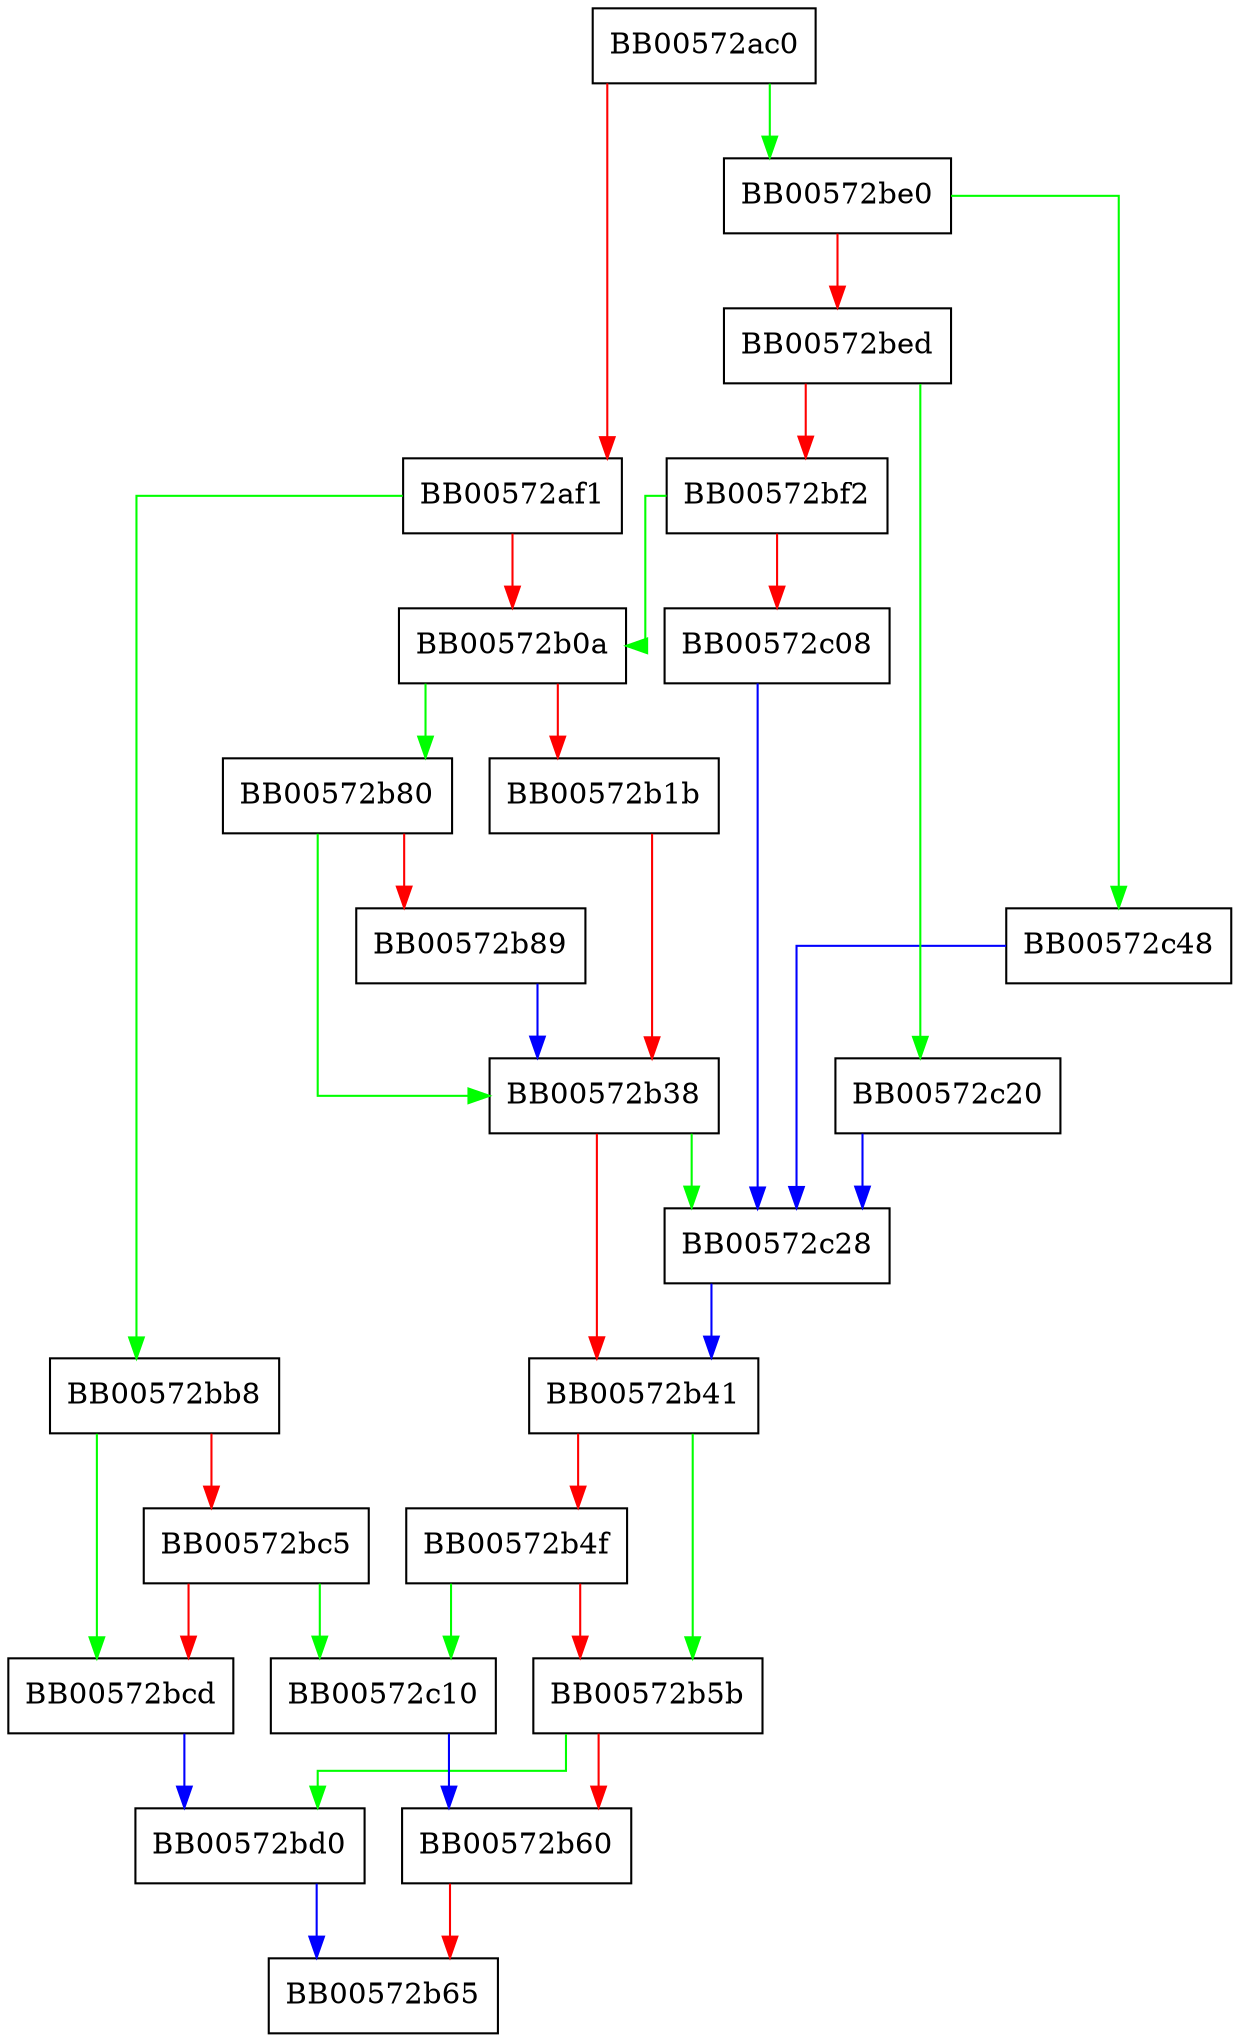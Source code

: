 digraph CONF_modules_load_file_ex {
  node [shape="box"];
  graph [splines=ortho];
  BB00572ac0 -> BB00572be0 [color="green"];
  BB00572ac0 -> BB00572af1 [color="red"];
  BB00572af1 -> BB00572bb8 [color="green"];
  BB00572af1 -> BB00572b0a [color="red"];
  BB00572b0a -> BB00572b80 [color="green"];
  BB00572b0a -> BB00572b1b [color="red"];
  BB00572b1b -> BB00572b38 [color="red"];
  BB00572b38 -> BB00572c28 [color="green"];
  BB00572b38 -> BB00572b41 [color="red"];
  BB00572b41 -> BB00572b5b [color="green"];
  BB00572b41 -> BB00572b4f [color="red"];
  BB00572b4f -> BB00572c10 [color="green"];
  BB00572b4f -> BB00572b5b [color="red"];
  BB00572b5b -> BB00572bd0 [color="green"];
  BB00572b5b -> BB00572b60 [color="red"];
  BB00572b60 -> BB00572b65 [color="red"];
  BB00572b80 -> BB00572b38 [color="green"];
  BB00572b80 -> BB00572b89 [color="red"];
  BB00572b89 -> BB00572b38 [color="blue"];
  BB00572bb8 -> BB00572bcd [color="green"];
  BB00572bb8 -> BB00572bc5 [color="red"];
  BB00572bc5 -> BB00572c10 [color="green"];
  BB00572bc5 -> BB00572bcd [color="red"];
  BB00572bcd -> BB00572bd0 [color="blue"];
  BB00572bd0 -> BB00572b65 [color="blue"];
  BB00572be0 -> BB00572c48 [color="green"];
  BB00572be0 -> BB00572bed [color="red"];
  BB00572bed -> BB00572c20 [color="green"];
  BB00572bed -> BB00572bf2 [color="red"];
  BB00572bf2 -> BB00572b0a [color="green"];
  BB00572bf2 -> BB00572c08 [color="red"];
  BB00572c08 -> BB00572c28 [color="blue"];
  BB00572c10 -> BB00572b60 [color="blue"];
  BB00572c20 -> BB00572c28 [color="blue"];
  BB00572c28 -> BB00572b41 [color="blue"];
  BB00572c48 -> BB00572c28 [color="blue"];
}